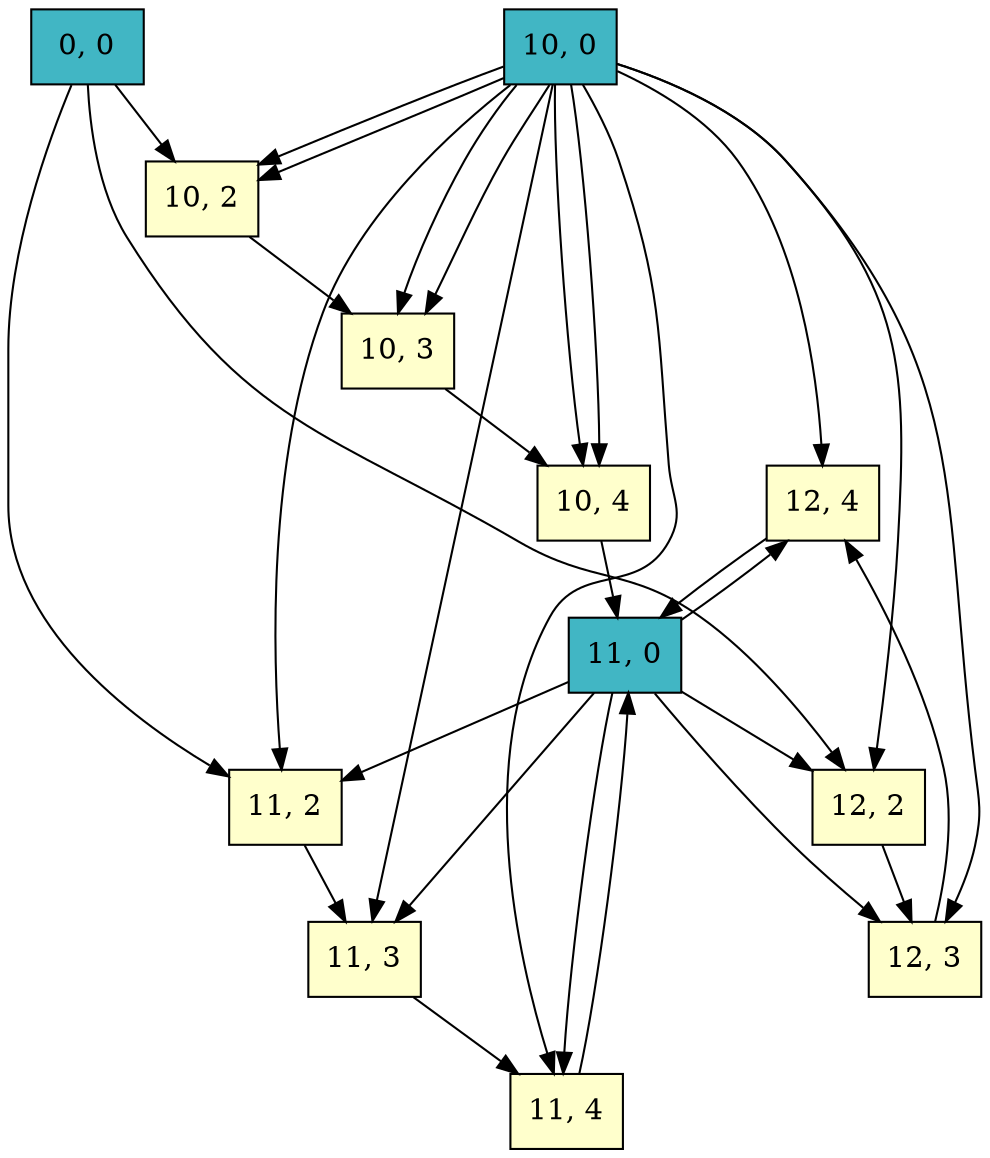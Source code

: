 digraph unnamed {

	Node0x3c05030 [shape=record,pos="10,0!",style=filled,fillcolor="/ylgnbu5/3",label="{10, 0}"];
	Node0x3c05030 -> Node0x3bd1af0;
	Node0x3c05030 -> Node0x3c43c90;
	Node0x3c05030 -> Node0x3c2cb60;
	Node0x3c05030 -> Node0x3c2cb60;
	Node0x3c05030 -> Node0x3c04780;
	Node0x3c05030 -> Node0x3c42840;
	Node0x3c05030 -> Node0x3c35ed0;
	Node0x3c05030 -> Node0x3c35ed0;
	Node0x3c05030 -> Node0x3c45100;
	Node0x3c05030 -> Node0x3c2cc40;
	Node0x3c05030 -> Node0x3c2ca80;
	Node0x3c05030 -> Node0x3c2ca80;
	Node0x3c227d0 [shape=record,pos="11,0!",style=filled,fillcolor="/ylgnbu5/3",label="{11, 0}"];
	Node0x3c227d0 -> Node0x3bd1af0;
	Node0x3c227d0 -> Node0x3c04780;
	Node0x3c227d0 -> Node0x3c45100;
	Node0x3c227d0 -> Node0x3c43c90;
	Node0x3c227d0 -> Node0x3c42840;
	Node0x3c227d0 -> Node0x3c2cc40;
	Node0x3c2c9a0 [shape=record,pos="0,0!",style=filled,fillcolor="/ylgnbu5/3",label="{0, 0}"];
	Node0x3c2c9a0 -> Node0x3c45100;
	Node0x3c2c9a0 -> Node0x3c2cc40;
	Node0x3c2c9a0 -> Node0x3c2ca80;
	Node0x3c2ca80 [shape=record,pos="10,2!",style=filled,fillcolor="/ylgnbu5/1",label="{10, 2}"];
	Node0x3c2ca80 -> Node0x3c35ed0;
	Node0x3c35ed0 [shape=record,pos="10,3!",style=filled,fillcolor="/ylgnbu5/1",label="{10, 3}"];
	Node0x3c35ed0 -> Node0x3c2cb60;
	Node0x3c2cb60 [shape=record,pos="10,4!",style=filled,fillcolor="/ylgnbu5/1",label="{10, 4}"];
	Node0x3c2cb60 -> Node0x3c227d0;
	Node0x3c2cc40 [shape=record,pos="11,2!",style=filled,fillcolor="/ylgnbu5/1",label="{11, 2}"];
	Node0x3c2cc40 -> Node0x3c42840;
	Node0x3c42840 [shape=record,pos="11,3!",style=filled,fillcolor="/ylgnbu5/1",label="{11, 3}"];
	Node0x3c42840 -> Node0x3c43c90;
	Node0x3c43c90 [shape=record,pos="11,4!",style=filled,fillcolor="/ylgnbu5/1",label="{11, 4}"];
	Node0x3c43c90 -> Node0x3c227d0;
	Node0x3c45100 [shape=record,pos="12,2!",style=filled,fillcolor="/ylgnbu5/1",label="{12, 2}"];
	Node0x3c45100 -> Node0x3c04780;
	Node0x3c04780 [shape=record,pos="12,3!",style=filled,fillcolor="/ylgnbu5/1",label="{12, 3}"];
	Node0x3c04780 -> Node0x3bd1af0;
	Node0x3bd1af0 [shape=record,pos="12,4!",style=filled,fillcolor="/ylgnbu5/1",label="{12, 4}"];
	Node0x3bd1af0 -> Node0x3c227d0;
}
